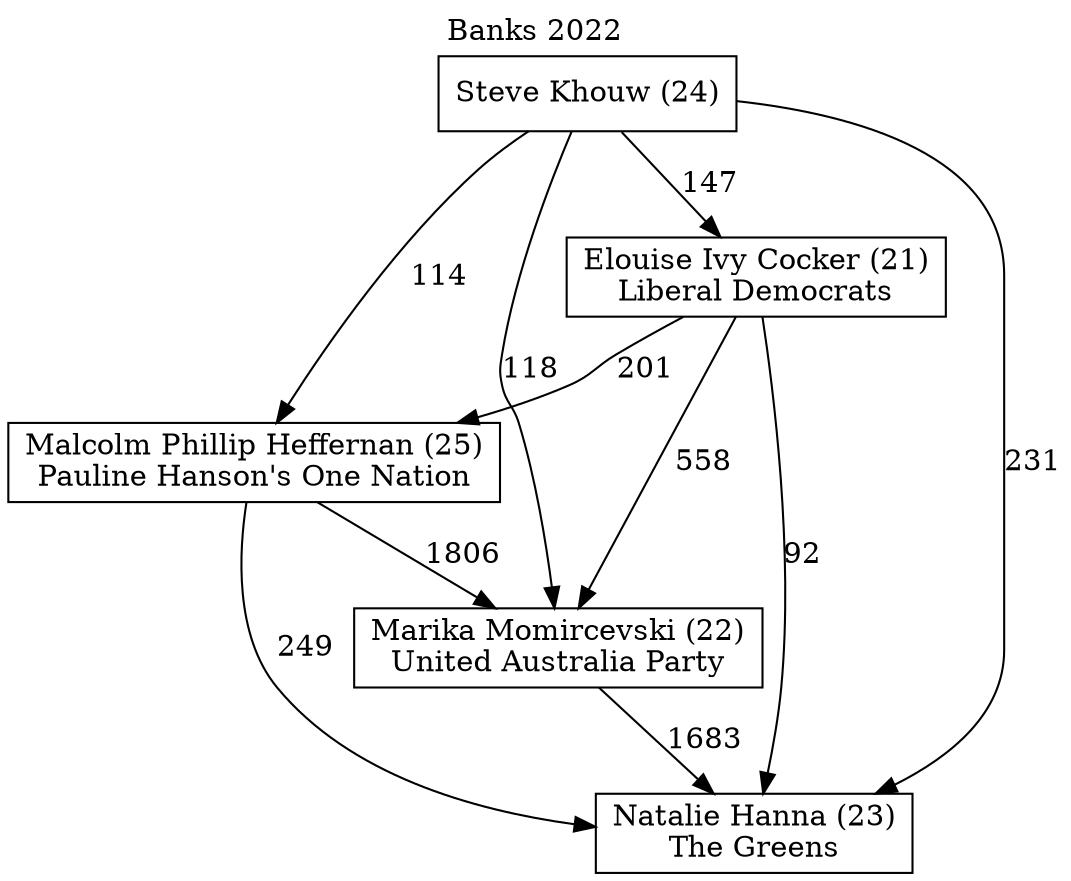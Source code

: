 // House preference flow
digraph "Natalie Hanna (23)_Banks_2022" {
	graph [label="Banks 2022" labelloc=t mclimit=10]
	node [shape=box]
	"Malcolm Phillip Heffernan (25)" [label="Malcolm Phillip Heffernan (25)
Pauline Hanson's One Nation"]
	"Natalie Hanna (23)" [label="Natalie Hanna (23)
The Greens"]
	"Steve Khouw (24)" [label="Steve Khouw (24)
"]
	"Marika Momircevski (22)" [label="Marika Momircevski (22)
United Australia Party"]
	"Elouise Ivy Cocker (21)" [label="Elouise Ivy Cocker (21)
Liberal Democrats"]
	"Marika Momircevski (22)" -> "Natalie Hanna (23)" [label=1683]
	"Malcolm Phillip Heffernan (25)" -> "Marika Momircevski (22)" [label=1806]
	"Steve Khouw (24)" -> "Elouise Ivy Cocker (21)" [label=147]
	"Malcolm Phillip Heffernan (25)" -> "Natalie Hanna (23)" [label=249]
	"Steve Khouw (24)" -> "Malcolm Phillip Heffernan (25)" [label=114]
	"Elouise Ivy Cocker (21)" -> "Marika Momircevski (22)" [label=558]
	"Elouise Ivy Cocker (21)" -> "Natalie Hanna (23)" [label=92]
	"Elouise Ivy Cocker (21)" -> "Malcolm Phillip Heffernan (25)" [label=201]
	"Steve Khouw (24)" -> "Natalie Hanna (23)" [label=231]
	"Steve Khouw (24)" -> "Marika Momircevski (22)" [label=118]
}
